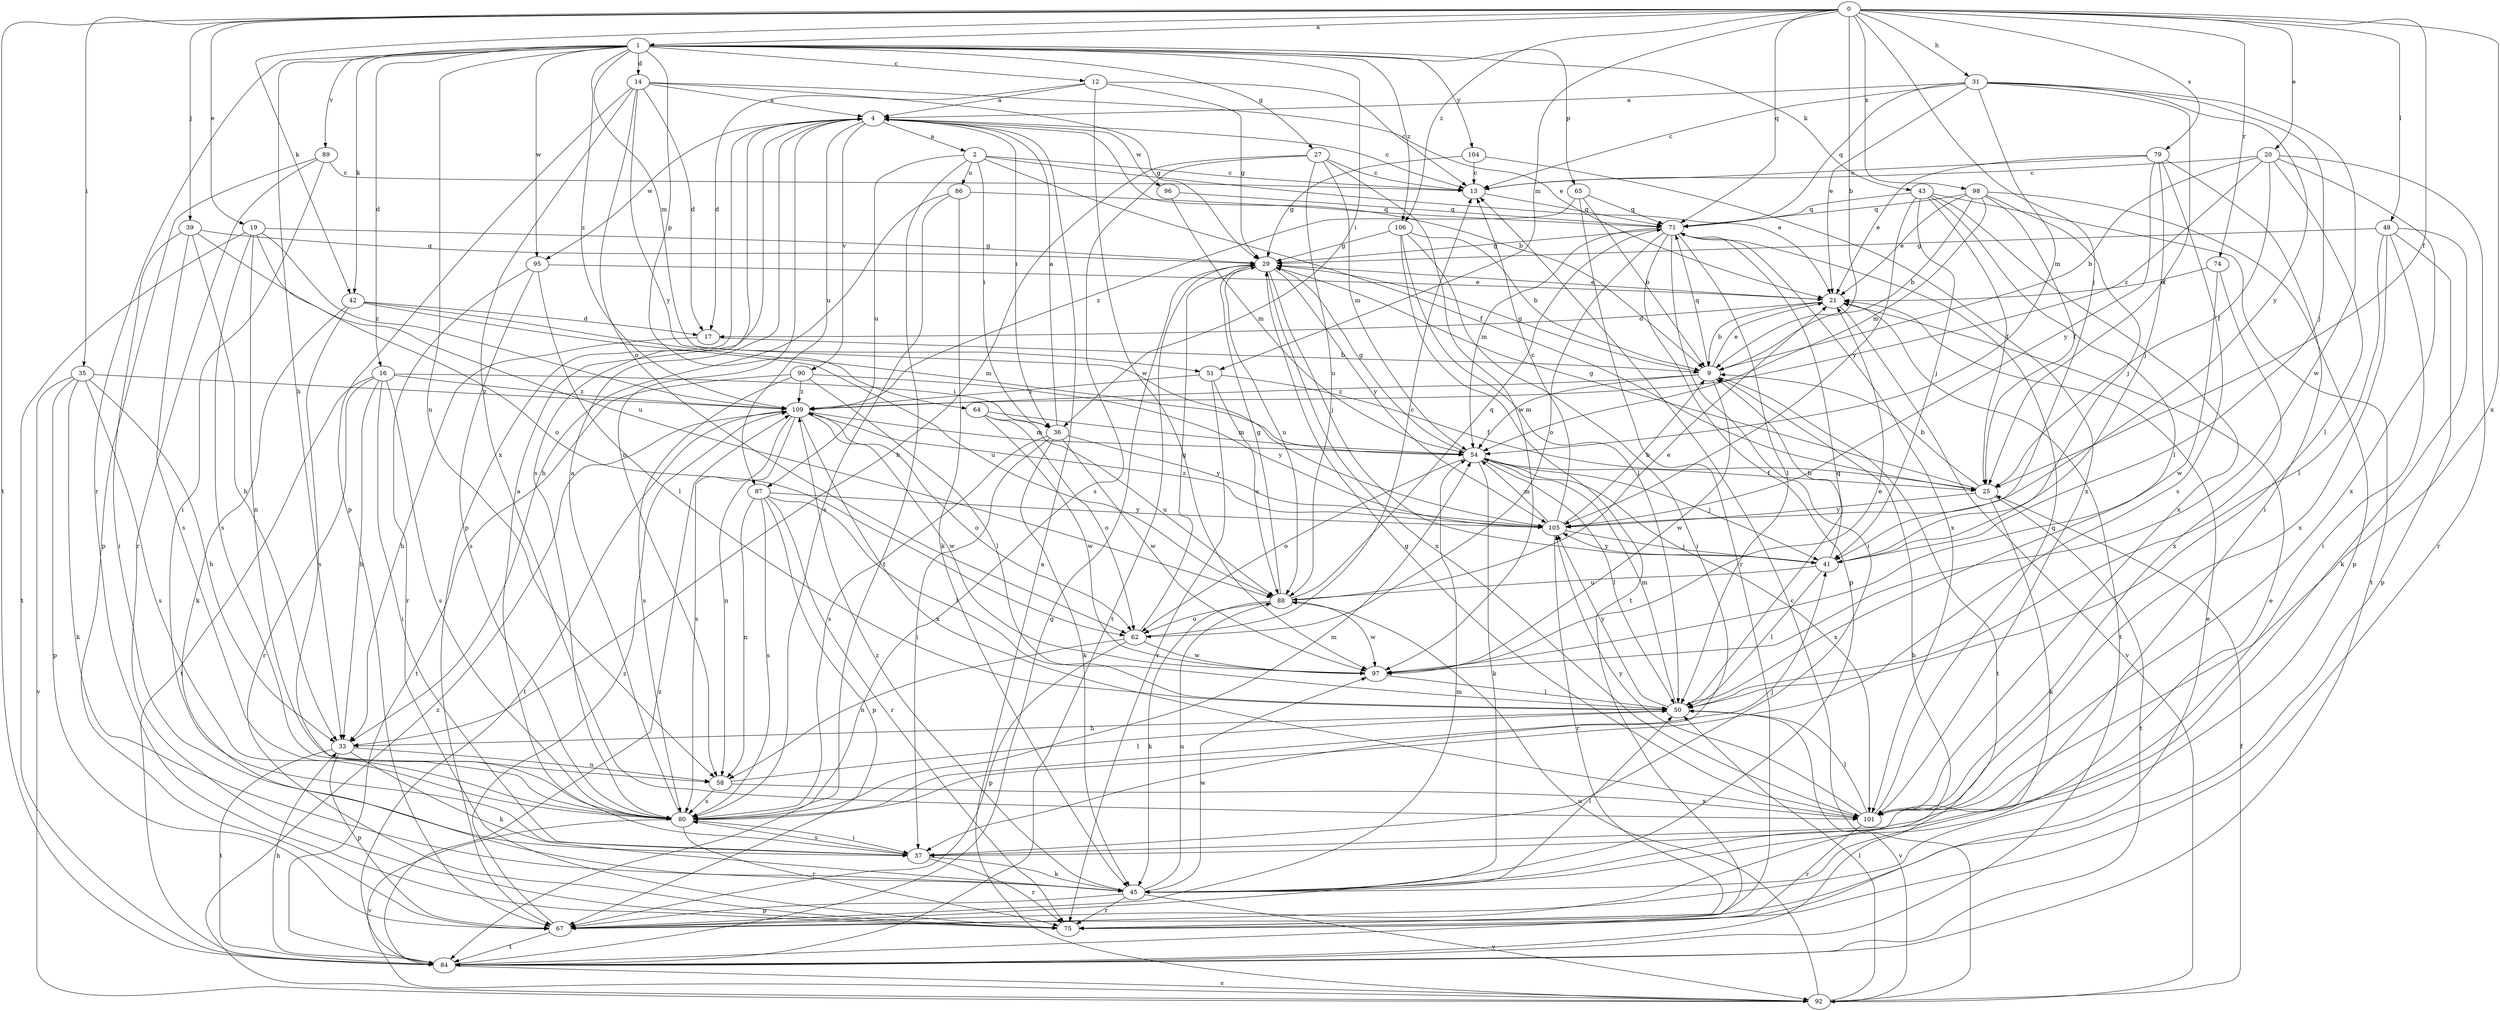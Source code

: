 strict digraph  {
0;
1;
2;
4;
9;
12;
13;
14;
16;
17;
19;
20;
21;
25;
27;
29;
31;
33;
35;
36;
37;
39;
41;
42;
43;
45;
48;
50;
51;
54;
58;
62;
64;
65;
67;
71;
74;
75;
79;
80;
84;
86;
87;
88;
89;
90;
92;
95;
96;
97;
98;
101;
104;
105;
106;
109;
0 -> 1  [label=a];
0 -> 9  [label=b];
0 -> 19  [label=e];
0 -> 20  [label=e];
0 -> 25  [label=f];
0 -> 31  [label=h];
0 -> 35  [label=i];
0 -> 39  [label=j];
0 -> 41  [label=j];
0 -> 42  [label=k];
0 -> 48  [label=l];
0 -> 51  [label=m];
0 -> 71  [label=q];
0 -> 74  [label=r];
0 -> 79  [label=s];
0 -> 84  [label=t];
0 -> 98  [label=x];
0 -> 101  [label=x];
0 -> 106  [label=z];
1 -> 12  [label=c];
1 -> 14  [label=d];
1 -> 16  [label=d];
1 -> 27  [label=g];
1 -> 33  [label=h];
1 -> 36  [label=i];
1 -> 42  [label=k];
1 -> 43  [label=k];
1 -> 51  [label=m];
1 -> 58  [label=n];
1 -> 64  [label=p];
1 -> 65  [label=p];
1 -> 75  [label=r];
1 -> 89  [label=v];
1 -> 95  [label=w];
1 -> 104  [label=y];
1 -> 106  [label=z];
1 -> 109  [label=z];
2 -> 13  [label=c];
2 -> 21  [label=e];
2 -> 25  [label=f];
2 -> 36  [label=i];
2 -> 84  [label=t];
2 -> 86  [label=u];
2 -> 87  [label=u];
4 -> 2  [label=a];
4 -> 9  [label=b];
4 -> 13  [label=c];
4 -> 36  [label=i];
4 -> 58  [label=n];
4 -> 67  [label=p];
4 -> 80  [label=s];
4 -> 87  [label=u];
4 -> 90  [label=v];
4 -> 95  [label=w];
4 -> 96  [label=w];
9 -> 21  [label=e];
9 -> 29  [label=g];
9 -> 54  [label=m];
9 -> 71  [label=q];
9 -> 84  [label=t];
9 -> 97  [label=w];
9 -> 109  [label=z];
12 -> 4  [label=a];
12 -> 13  [label=c];
12 -> 17  [label=d];
12 -> 29  [label=g];
12 -> 97  [label=w];
13 -> 71  [label=q];
14 -> 4  [label=a];
14 -> 17  [label=d];
14 -> 21  [label=e];
14 -> 29  [label=g];
14 -> 62  [label=o];
14 -> 67  [label=p];
14 -> 101  [label=x];
14 -> 105  [label=y];
16 -> 33  [label=h];
16 -> 36  [label=i];
16 -> 37  [label=i];
16 -> 75  [label=r];
16 -> 80  [label=s];
16 -> 84  [label=t];
16 -> 109  [label=z];
17 -> 9  [label=b];
17 -> 33  [label=h];
19 -> 29  [label=g];
19 -> 58  [label=n];
19 -> 62  [label=o];
19 -> 80  [label=s];
19 -> 84  [label=t];
19 -> 109  [label=z];
20 -> 9  [label=b];
20 -> 13  [label=c];
20 -> 25  [label=f];
20 -> 50  [label=l];
20 -> 75  [label=r];
20 -> 101  [label=x];
20 -> 109  [label=z];
21 -> 9  [label=b];
21 -> 17  [label=d];
21 -> 84  [label=t];
21 -> 92  [label=v];
25 -> 9  [label=b];
25 -> 29  [label=g];
25 -> 45  [label=k];
25 -> 84  [label=t];
25 -> 105  [label=y];
27 -> 13  [label=c];
27 -> 33  [label=h];
27 -> 54  [label=m];
27 -> 80  [label=s];
27 -> 88  [label=u];
27 -> 97  [label=w];
29 -> 21  [label=e];
29 -> 41  [label=j];
29 -> 84  [label=t];
29 -> 88  [label=u];
29 -> 101  [label=x];
29 -> 105  [label=y];
31 -> 4  [label=a];
31 -> 13  [label=c];
31 -> 21  [label=e];
31 -> 25  [label=f];
31 -> 41  [label=j];
31 -> 54  [label=m];
31 -> 71  [label=q];
31 -> 97  [label=w];
31 -> 105  [label=y];
33 -> 45  [label=k];
33 -> 58  [label=n];
33 -> 67  [label=p];
33 -> 84  [label=t];
35 -> 33  [label=h];
35 -> 45  [label=k];
35 -> 67  [label=p];
35 -> 80  [label=s];
35 -> 92  [label=v];
35 -> 109  [label=z];
36 -> 4  [label=a];
36 -> 37  [label=i];
36 -> 45  [label=k];
36 -> 80  [label=s];
36 -> 97  [label=w];
36 -> 105  [label=y];
37 -> 4  [label=a];
37 -> 45  [label=k];
37 -> 75  [label=r];
37 -> 80  [label=s];
39 -> 29  [label=g];
39 -> 33  [label=h];
39 -> 37  [label=i];
39 -> 80  [label=s];
39 -> 88  [label=u];
41 -> 9  [label=b];
41 -> 50  [label=l];
41 -> 88  [label=u];
41 -> 105  [label=y];
42 -> 17  [label=d];
42 -> 45  [label=k];
42 -> 54  [label=m];
42 -> 80  [label=s];
42 -> 88  [label=u];
43 -> 25  [label=f];
43 -> 41  [label=j];
43 -> 50  [label=l];
43 -> 71  [label=q];
43 -> 84  [label=t];
43 -> 101  [label=x];
43 -> 105  [label=y];
45 -> 21  [label=e];
45 -> 50  [label=l];
45 -> 67  [label=p];
45 -> 75  [label=r];
45 -> 88  [label=u];
45 -> 92  [label=v];
45 -> 97  [label=w];
45 -> 109  [label=z];
48 -> 29  [label=g];
48 -> 37  [label=i];
48 -> 45  [label=k];
48 -> 50  [label=l];
48 -> 67  [label=p];
48 -> 101  [label=x];
50 -> 33  [label=h];
50 -> 54  [label=m];
50 -> 71  [label=q];
50 -> 92  [label=v];
50 -> 105  [label=y];
51 -> 25  [label=f];
51 -> 75  [label=r];
51 -> 88  [label=u];
51 -> 109  [label=z];
54 -> 25  [label=f];
54 -> 29  [label=g];
54 -> 41  [label=j];
54 -> 45  [label=k];
54 -> 50  [label=l];
54 -> 62  [label=o];
54 -> 101  [label=x];
58 -> 50  [label=l];
58 -> 80  [label=s];
58 -> 101  [label=x];
62 -> 13  [label=c];
62 -> 29  [label=g];
62 -> 58  [label=n];
62 -> 67  [label=p];
62 -> 97  [label=w];
64 -> 54  [label=m];
64 -> 62  [label=o];
64 -> 88  [label=u];
64 -> 97  [label=w];
65 -> 9  [label=b];
65 -> 71  [label=q];
65 -> 75  [label=r];
65 -> 109  [label=z];
67 -> 9  [label=b];
67 -> 54  [label=m];
67 -> 84  [label=t];
67 -> 109  [label=z];
71 -> 29  [label=g];
71 -> 37  [label=i];
71 -> 50  [label=l];
71 -> 54  [label=m];
71 -> 62  [label=o];
71 -> 67  [label=p];
71 -> 101  [label=x];
74 -> 21  [label=e];
74 -> 97  [label=w];
74 -> 101  [label=x];
75 -> 21  [label=e];
79 -> 13  [label=c];
79 -> 21  [label=e];
79 -> 37  [label=i];
79 -> 41  [label=j];
79 -> 80  [label=s];
79 -> 105  [label=y];
80 -> 4  [label=a];
80 -> 37  [label=i];
80 -> 41  [label=j];
80 -> 54  [label=m];
80 -> 75  [label=r];
80 -> 92  [label=v];
84 -> 29  [label=g];
84 -> 33  [label=h];
84 -> 92  [label=v];
84 -> 109  [label=z];
86 -> 33  [label=h];
86 -> 45  [label=k];
86 -> 71  [label=q];
86 -> 80  [label=s];
87 -> 50  [label=l];
87 -> 58  [label=n];
87 -> 67  [label=p];
87 -> 75  [label=r];
87 -> 80  [label=s];
87 -> 105  [label=y];
88 -> 21  [label=e];
88 -> 29  [label=g];
88 -> 45  [label=k];
88 -> 62  [label=o];
88 -> 71  [label=q];
88 -> 97  [label=w];
89 -> 13  [label=c];
89 -> 37  [label=i];
89 -> 67  [label=p];
89 -> 75  [label=r];
90 -> 50  [label=l];
90 -> 80  [label=s];
90 -> 84  [label=t];
90 -> 105  [label=y];
90 -> 109  [label=z];
92 -> 4  [label=a];
92 -> 13  [label=c];
92 -> 25  [label=f];
92 -> 50  [label=l];
92 -> 88  [label=u];
92 -> 109  [label=z];
95 -> 21  [label=e];
95 -> 50  [label=l];
95 -> 75  [label=r];
95 -> 80  [label=s];
96 -> 54  [label=m];
96 -> 71  [label=q];
97 -> 21  [label=e];
97 -> 50  [label=l];
98 -> 9  [label=b];
98 -> 21  [label=e];
98 -> 25  [label=f];
98 -> 41  [label=j];
98 -> 54  [label=m];
98 -> 67  [label=p];
98 -> 71  [label=q];
101 -> 29  [label=g];
101 -> 50  [label=l];
101 -> 71  [label=q];
101 -> 75  [label=r];
101 -> 105  [label=y];
104 -> 13  [label=c];
104 -> 29  [label=g];
104 -> 101  [label=x];
105 -> 9  [label=b];
105 -> 13  [label=c];
105 -> 41  [label=j];
105 -> 54  [label=m];
105 -> 75  [label=r];
105 -> 109  [label=z];
106 -> 9  [label=b];
106 -> 29  [label=g];
106 -> 37  [label=i];
106 -> 50  [label=l];
106 -> 84  [label=t];
109 -> 54  [label=m];
109 -> 58  [label=n];
109 -> 62  [label=o];
109 -> 80  [label=s];
109 -> 84  [label=t];
109 -> 97  [label=w];
109 -> 101  [label=x];
}
